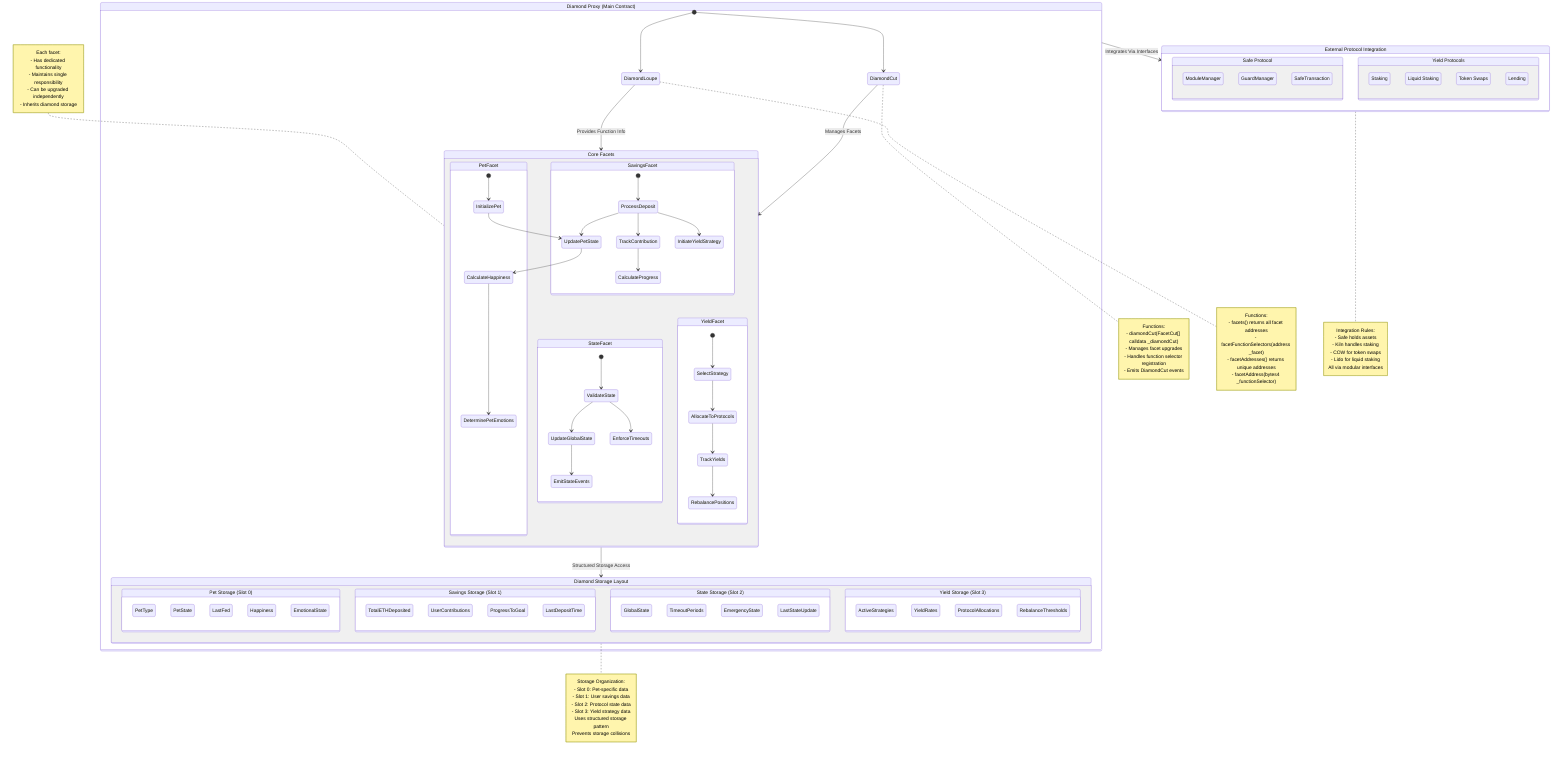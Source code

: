 stateDiagram-v2
    state "Diamond Proxy (Main Contract)" as DP {
        [*] --> DiamondCut
        [*] --> DiamondLoupe
        
        state "Core Facets" as CF {
            state PetFacet {
                [*] --> InitializePet
                InitializePet --> UpdatePetState
                UpdatePetState --> CalculateHappiness
                CalculateHappiness --> DeterminePetEmotions
            }
            
            state SavingsFacet {
                [*] --> ProcessDeposit
                ProcessDeposit --> TrackContribution
                TrackContribution --> CalculateProgress
                ProcessDeposit --> InitiateYieldStrategy
                ProcessDeposit --> UpdatePetState
            }
            
            state StateFacet {
                [*] --> ValidateState
                ValidateState --> UpdateGlobalState
                UpdateGlobalState --> EmitStateEvents
                ValidateState --> EnforceTimeouts
            }
            
            state YieldFacet {
                [*] --> SelectStrategy
                SelectStrategy --> AllocateToProtocols
                AllocateToProtocols --> TrackYields
                TrackYields --> RebalancePositions
            }
        }
        
        state "Diamond Storage Layout" as DS {
            state "Pet Storage (Slot 0)" as PS {
                PetType
                PetState
                LastFed
                Happiness
                EmotionalState
            }
            
            state "Savings Storage (Slot 1)" as SS {
                TotalETHDeposited
                UserContributions
                ProgressToGoal
                LastDepositTime
            }
            
            state "State Storage (Slot 2)" as StS {
                GlobalState
                TimeoutPeriods
                EmergencyState
                LastStateUpdate
            }
            
            state "Yield Storage (Slot 3)" as YS {
                ActiveStrategies
                YieldRates
                ProtocolAllocations
                RebalanceThresholds
            }
        }
        
        DiamondCut --> CF: Manages Facets
        DiamondLoupe --> CF: Provides Function Info
        CF --> DS: Structured Storage Access
    }
    
    state "External Protocol Integration" as EPI {
        state "Safe Protocol" as SP {
            ModuleManager
            GuardManager
            SafeTransaction
        }
        
        state "Yield Protocols" as YP {
            Kiln: Staking
            Lido: Liquid Staking
            COW: Token Swaps
            AAVE: Lending
        }
    }
    
    DP --> EPI: Integrates Via Interfaces
    
    note right of DiamondCut
        Functions:
        - diamondCut(FacetCut[] calldata _diamondCut)
        - Manages facet upgrades
        - Handles function selector registration
        - Emits DiamondCut events
    end note
    
    note right of DiamondLoupe
        Functions:
        - facets() returns all facet addresses
        - facetFunctionSelectors(address _facet)
        - facetAddresses() returns unique addresses
        - facetAddress(bytes4 _functionSelector)
    end note
    
    note right of DS
        Storage Organization:
        - Slot 0: Pet-specific data
        - Slot 1: User savings data
        - Slot 2: Protocol state data
        - Slot 3: Yield strategy data
        Uses structured storage pattern
        Prevents storage collisions
    end note
    
    note left of CF
        Each facet:
        - Has dedicated functionality
        - Maintains single responsibility
        - Can be upgraded independently
        - Inherits diamond storage
    end note
    
    note right of EPI
        Integration Rules:
        - Safe holds assets
        - Kiln handles staking
        - COW for token swaps
        - Lido for liquid staking
        All via modular interfaces
    end note